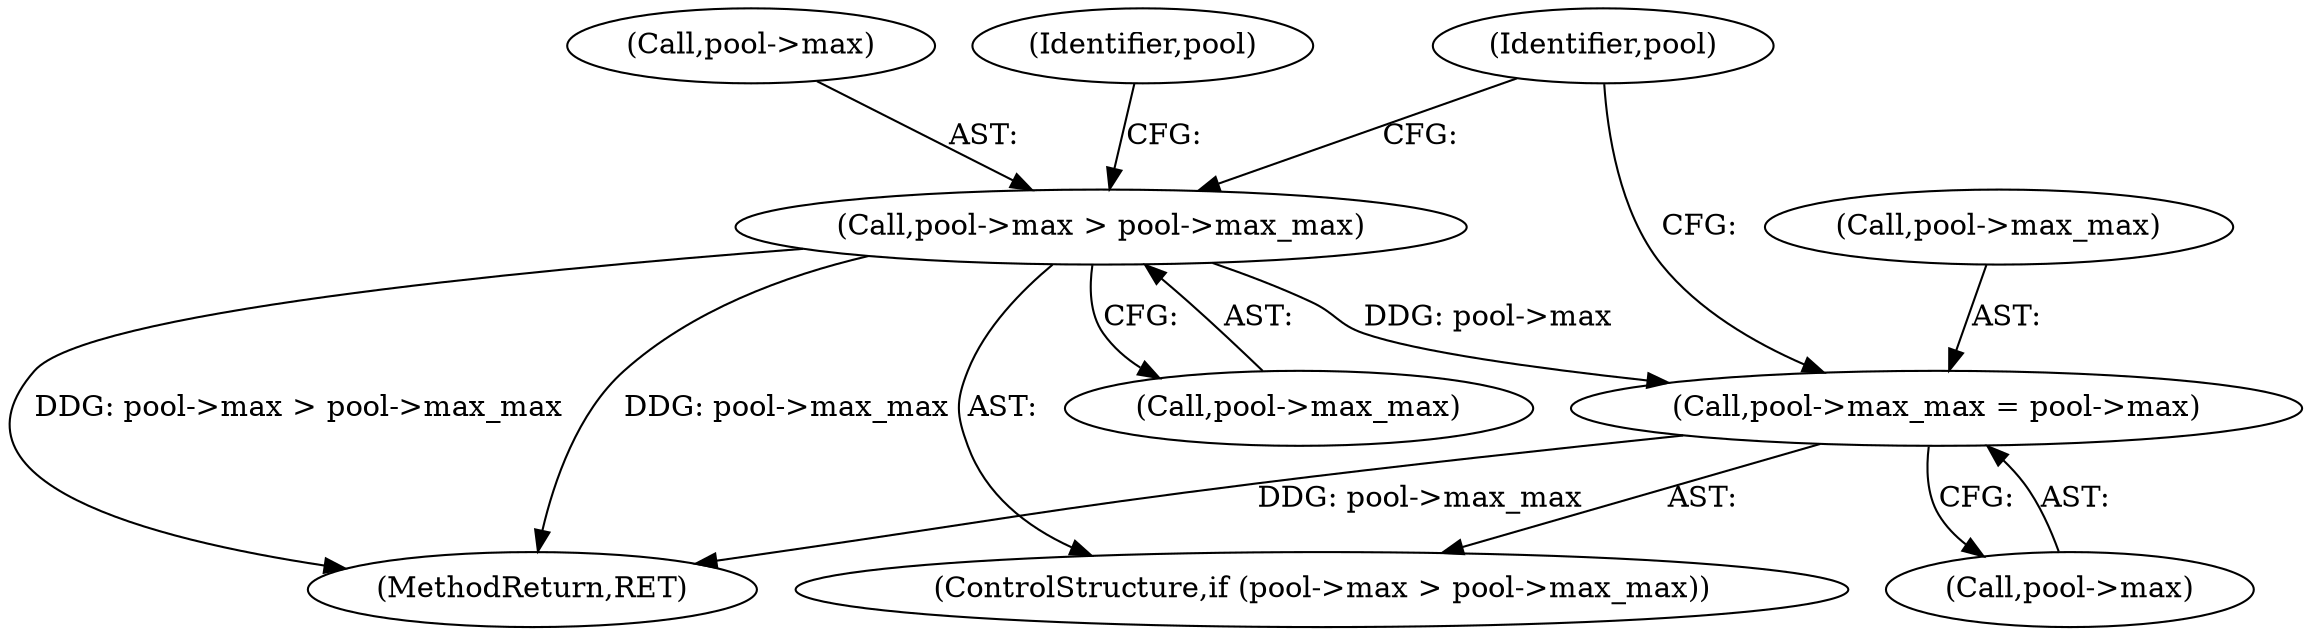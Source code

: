 digraph "0_Android_9d4853418ab2f754c2b63e091c29c5529b8b86ca_141@pointer" {
"1000206" [label="(Call,pool->max_max = pool->max)"];
"1000199" [label="(Call,pool->max > pool->max_max)"];
"1000200" [label="(Call,pool->max)"];
"1000198" [label="(ControlStructure,if (pool->max > pool->max_max))"];
"1000310" [label="(MethodReturn,RET)"];
"1000206" [label="(Call,pool->max_max = pool->max)"];
"1000210" [label="(Call,pool->max)"];
"1000208" [label="(Identifier,pool)"];
"1000207" [label="(Call,pool->max_max)"];
"1000215" [label="(Identifier,pool)"];
"1000203" [label="(Call,pool->max_max)"];
"1000199" [label="(Call,pool->max > pool->max_max)"];
"1000206" -> "1000198"  [label="AST: "];
"1000206" -> "1000210"  [label="CFG: "];
"1000207" -> "1000206"  [label="AST: "];
"1000210" -> "1000206"  [label="AST: "];
"1000215" -> "1000206"  [label="CFG: "];
"1000206" -> "1000310"  [label="DDG: pool->max_max"];
"1000199" -> "1000206"  [label="DDG: pool->max"];
"1000199" -> "1000198"  [label="AST: "];
"1000199" -> "1000203"  [label="CFG: "];
"1000200" -> "1000199"  [label="AST: "];
"1000203" -> "1000199"  [label="AST: "];
"1000208" -> "1000199"  [label="CFG: "];
"1000215" -> "1000199"  [label="CFG: "];
"1000199" -> "1000310"  [label="DDG: pool->max_max"];
"1000199" -> "1000310"  [label="DDG: pool->max > pool->max_max"];
}
